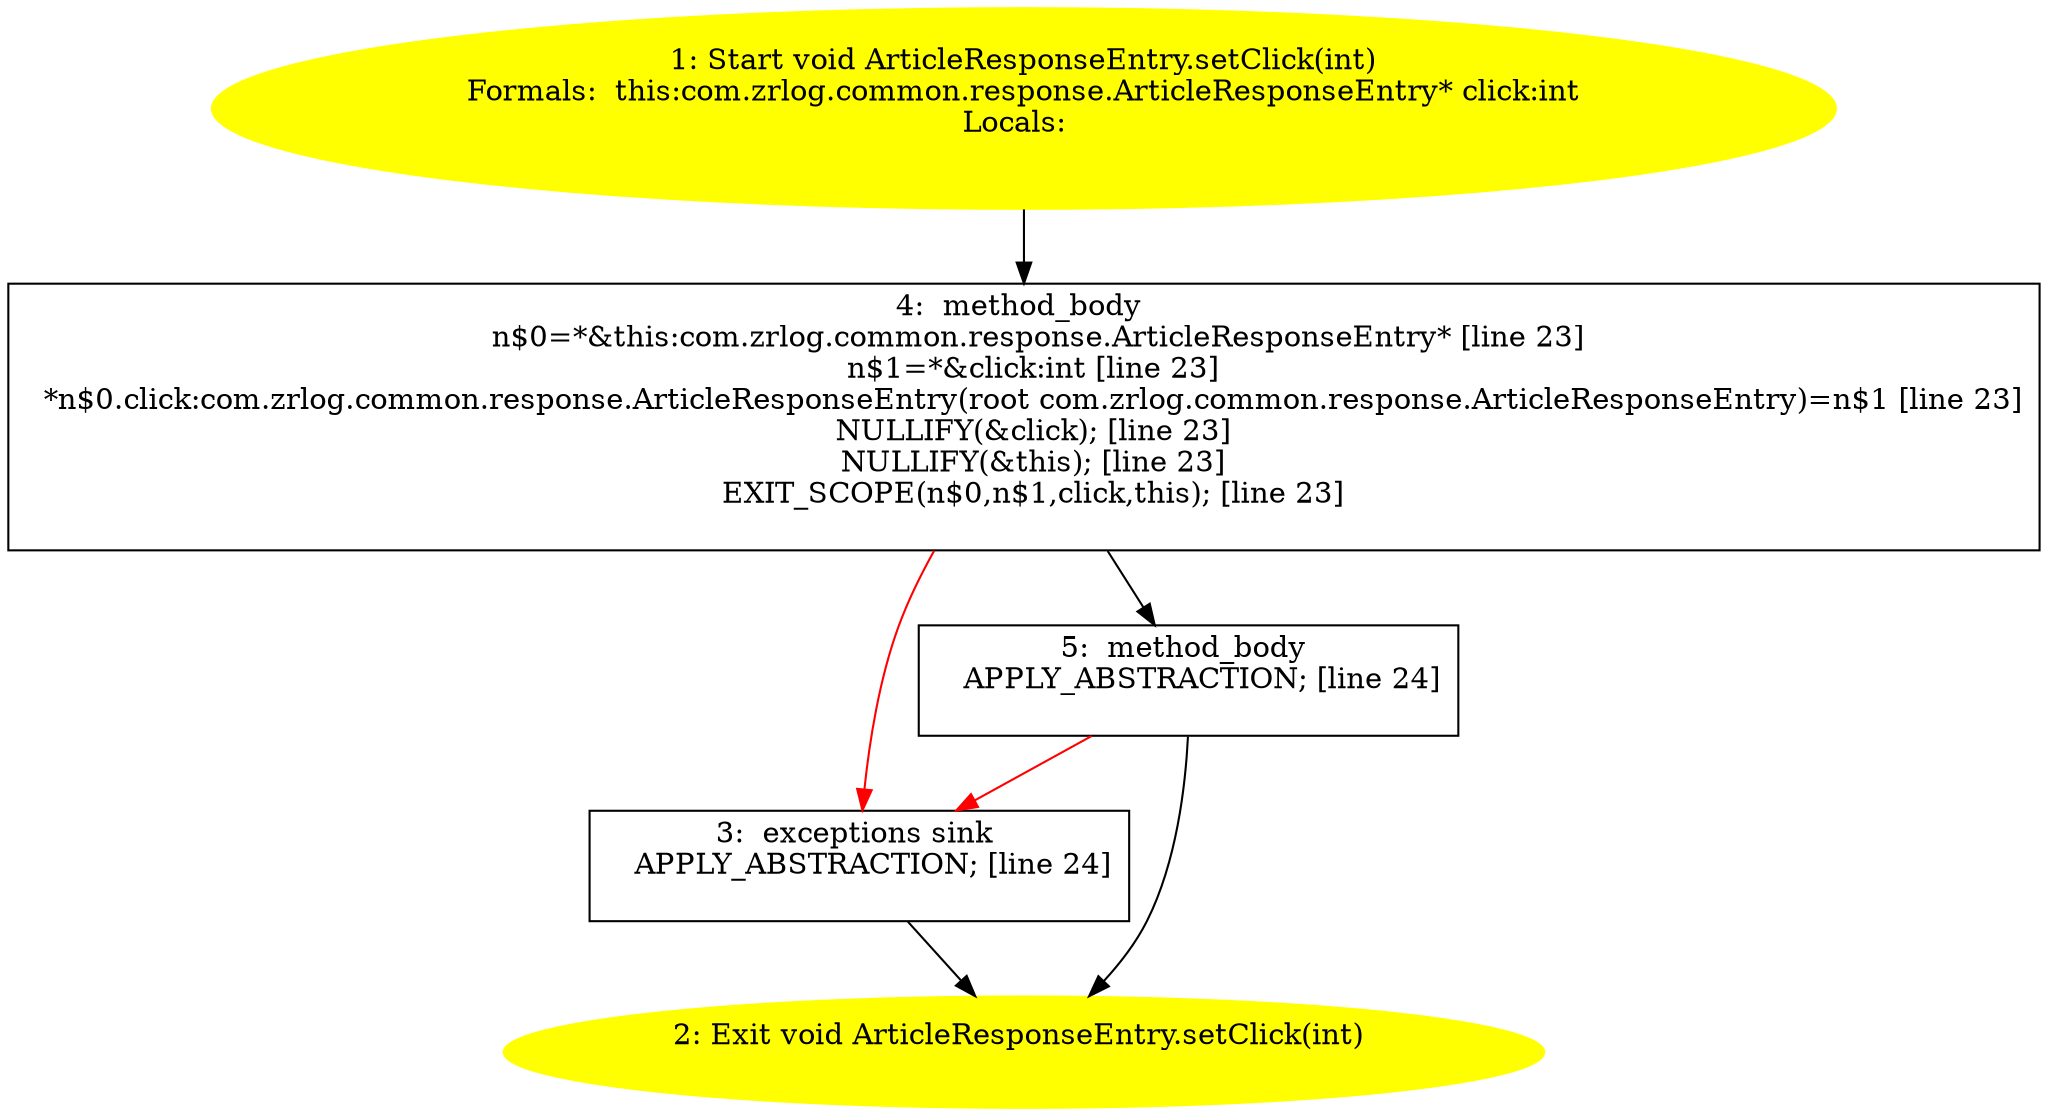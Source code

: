 /* @generated */
digraph cfg {
"com.zrlog.common.response.ArticleResponseEntry.setClick(int):void.c1fcf57f0441a4e33baad7fd95858043_1" [label="1: Start void ArticleResponseEntry.setClick(int)\nFormals:  this:com.zrlog.common.response.ArticleResponseEntry* click:int\nLocals:  \n  " color=yellow style=filled]
	

	 "com.zrlog.common.response.ArticleResponseEntry.setClick(int):void.c1fcf57f0441a4e33baad7fd95858043_1" -> "com.zrlog.common.response.ArticleResponseEntry.setClick(int):void.c1fcf57f0441a4e33baad7fd95858043_4" ;
"com.zrlog.common.response.ArticleResponseEntry.setClick(int):void.c1fcf57f0441a4e33baad7fd95858043_2" [label="2: Exit void ArticleResponseEntry.setClick(int) \n  " color=yellow style=filled]
	

"com.zrlog.common.response.ArticleResponseEntry.setClick(int):void.c1fcf57f0441a4e33baad7fd95858043_3" [label="3:  exceptions sink \n   APPLY_ABSTRACTION; [line 24]\n " shape="box"]
	

	 "com.zrlog.common.response.ArticleResponseEntry.setClick(int):void.c1fcf57f0441a4e33baad7fd95858043_3" -> "com.zrlog.common.response.ArticleResponseEntry.setClick(int):void.c1fcf57f0441a4e33baad7fd95858043_2" ;
"com.zrlog.common.response.ArticleResponseEntry.setClick(int):void.c1fcf57f0441a4e33baad7fd95858043_4" [label="4:  method_body \n   n$0=*&this:com.zrlog.common.response.ArticleResponseEntry* [line 23]\n  n$1=*&click:int [line 23]\n  *n$0.click:com.zrlog.common.response.ArticleResponseEntry(root com.zrlog.common.response.ArticleResponseEntry)=n$1 [line 23]\n  NULLIFY(&click); [line 23]\n  NULLIFY(&this); [line 23]\n  EXIT_SCOPE(n$0,n$1,click,this); [line 23]\n " shape="box"]
	

	 "com.zrlog.common.response.ArticleResponseEntry.setClick(int):void.c1fcf57f0441a4e33baad7fd95858043_4" -> "com.zrlog.common.response.ArticleResponseEntry.setClick(int):void.c1fcf57f0441a4e33baad7fd95858043_5" ;
	 "com.zrlog.common.response.ArticleResponseEntry.setClick(int):void.c1fcf57f0441a4e33baad7fd95858043_4" -> "com.zrlog.common.response.ArticleResponseEntry.setClick(int):void.c1fcf57f0441a4e33baad7fd95858043_3" [color="red" ];
"com.zrlog.common.response.ArticleResponseEntry.setClick(int):void.c1fcf57f0441a4e33baad7fd95858043_5" [label="5:  method_body \n   APPLY_ABSTRACTION; [line 24]\n " shape="box"]
	

	 "com.zrlog.common.response.ArticleResponseEntry.setClick(int):void.c1fcf57f0441a4e33baad7fd95858043_5" -> "com.zrlog.common.response.ArticleResponseEntry.setClick(int):void.c1fcf57f0441a4e33baad7fd95858043_2" ;
	 "com.zrlog.common.response.ArticleResponseEntry.setClick(int):void.c1fcf57f0441a4e33baad7fd95858043_5" -> "com.zrlog.common.response.ArticleResponseEntry.setClick(int):void.c1fcf57f0441a4e33baad7fd95858043_3" [color="red" ];
}
